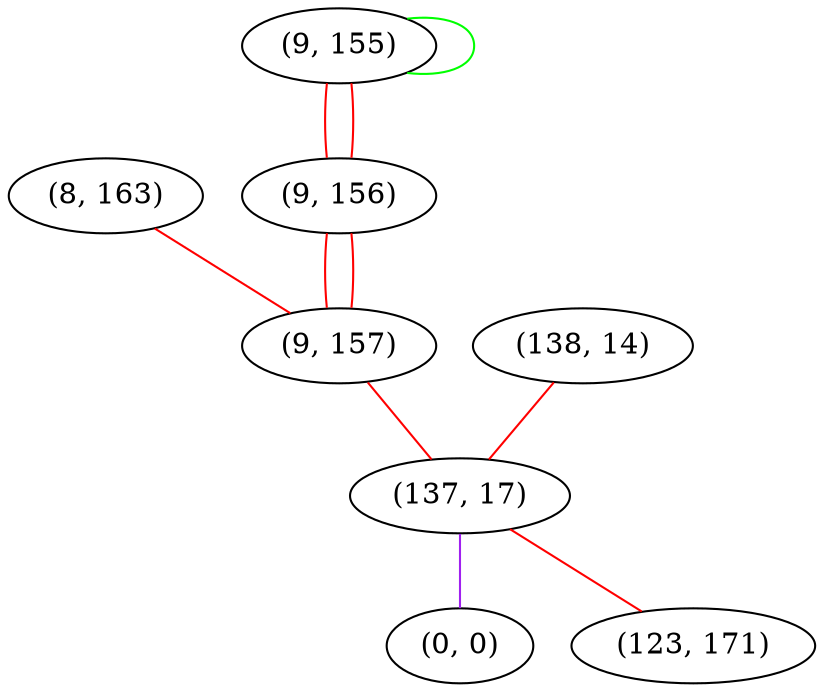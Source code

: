 graph "" {
"(8, 163)";
"(9, 155)";
"(9, 156)";
"(9, 157)";
"(138, 14)";
"(137, 17)";
"(0, 0)";
"(123, 171)";
"(8, 163)" -- "(9, 157)"  [color=red, key=0, weight=1];
"(9, 155)" -- "(9, 155)"  [color=green, key=0, weight=2];
"(9, 155)" -- "(9, 156)"  [color=red, key=0, weight=1];
"(9, 155)" -- "(9, 156)"  [color=red, key=1, weight=1];
"(9, 156)" -- "(9, 157)"  [color=red, key=0, weight=1];
"(9, 156)" -- "(9, 157)"  [color=red, key=1, weight=1];
"(9, 157)" -- "(137, 17)"  [color=red, key=0, weight=1];
"(138, 14)" -- "(137, 17)"  [color=red, key=0, weight=1];
"(137, 17)" -- "(123, 171)"  [color=red, key=0, weight=1];
"(137, 17)" -- "(0, 0)"  [color=purple, key=0, weight=4];
}
